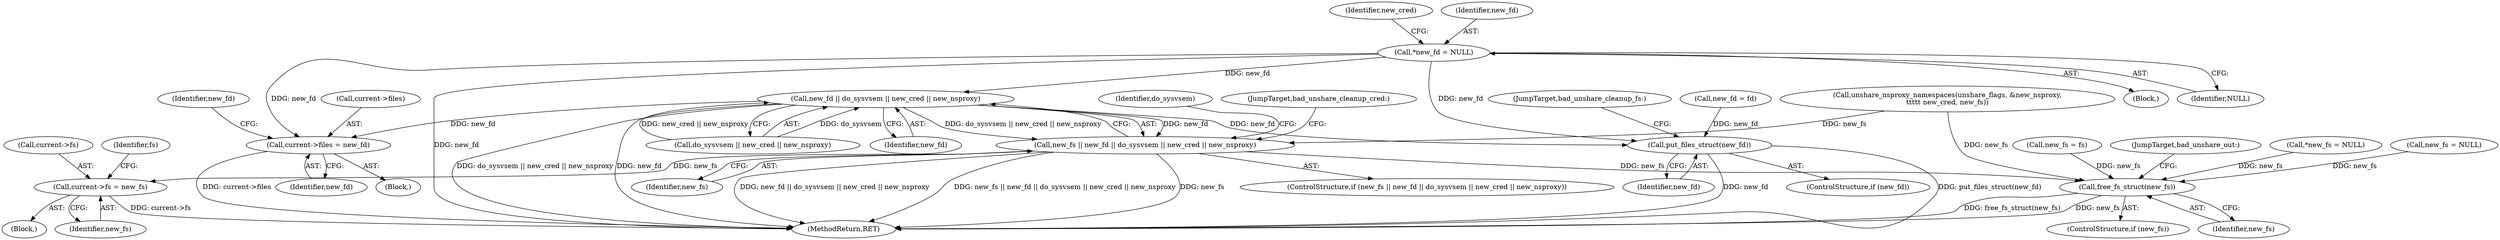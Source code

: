 digraph "0_linux_e66eded8309ebf679d3d3c1f5820d1f2ca332c71@pointer" {
"1000120" [label="(Call,*new_fd = NULL)"];
"1000230" [label="(Call,new_fd || do_sysvsem || new_cred || new_nsproxy)"];
"1000228" [label="(Call,new_fs || new_fd || do_sysvsem || new_cred || new_nsproxy)"];
"1000263" [label="(Call,current->fs = new_fs)"];
"1000324" [label="(Call,free_fs_struct(new_fs))"];
"1000293" [label="(Call,current->files = new_fd)"];
"1000319" [label="(Call,put_files_struct(new_fd))"];
"1000287" [label="(Block,)"];
"1000228" [label="(Call,new_fs || new_fd || do_sysvsem || new_cred || new_nsproxy)"];
"1000227" [label="(ControlStructure,if (new_fs || new_fd || do_sysvsem || new_cred || new_nsproxy))"];
"1000112" [label="(Block,)"];
"1000321" [label="(JumpTarget,bad_unshare_cleanup_fs:)"];
"1000229" [label="(Identifier,new_fs)"];
"1000325" [label="(Identifier,new_fs)"];
"1000122" [label="(Identifier,NULL)"];
"1000294" [label="(Call,current->files)"];
"1000320" [label="(Identifier,new_fd)"];
"1000293" [label="(Call,current->files = new_fd)"];
"1000271" [label="(Identifier,fs)"];
"1000322" [label="(ControlStructure,if (new_fs))"];
"1000120" [label="(Call,*new_fd = NULL)"];
"1000218" [label="(Call,unshare_nsproxy_namespaces(unshare_flags, &new_nsproxy,\n\t\t\t\t\t new_cred, new_fs))"];
"1000298" [label="(Call,new_fd = fd)"];
"1000311" [label="(JumpTarget,bad_unshare_cleanup_cred:)"];
"1000277" [label="(Call,new_fs = fs)"];
"1000239" [label="(Identifier,do_sysvsem)"];
"1000317" [label="(ControlStructure,if (new_fd))"];
"1000252" [label="(Block,)"];
"1000299" [label="(Identifier,new_fd)"];
"1000324" [label="(Call,free_fs_struct(new_fs))"];
"1000267" [label="(Identifier,new_fs)"];
"1000125" [label="(Identifier,new_cred)"];
"1000326" [label="(JumpTarget,bad_unshare_out:)"];
"1000329" [label="(MethodReturn,RET)"];
"1000232" [label="(Call,do_sysvsem || new_cred || new_nsproxy)"];
"1000264" [label="(Call,current->fs)"];
"1000115" [label="(Call,*new_fs = NULL)"];
"1000319" [label="(Call,put_files_struct(new_fd))"];
"1000231" [label="(Identifier,new_fd)"];
"1000121" [label="(Identifier,new_fd)"];
"1000230" [label="(Call,new_fd || do_sysvsem || new_cred || new_nsproxy)"];
"1000273" [label="(Call,new_fs = NULL)"];
"1000263" [label="(Call,current->fs = new_fs)"];
"1000297" [label="(Identifier,new_fd)"];
"1000120" -> "1000112"  [label="AST: "];
"1000120" -> "1000122"  [label="CFG: "];
"1000121" -> "1000120"  [label="AST: "];
"1000122" -> "1000120"  [label="AST: "];
"1000125" -> "1000120"  [label="CFG: "];
"1000120" -> "1000329"  [label="DDG: new_fd"];
"1000120" -> "1000230"  [label="DDG: new_fd"];
"1000120" -> "1000293"  [label="DDG: new_fd"];
"1000120" -> "1000319"  [label="DDG: new_fd"];
"1000230" -> "1000228"  [label="AST: "];
"1000230" -> "1000231"  [label="CFG: "];
"1000230" -> "1000232"  [label="CFG: "];
"1000231" -> "1000230"  [label="AST: "];
"1000232" -> "1000230"  [label="AST: "];
"1000228" -> "1000230"  [label="CFG: "];
"1000230" -> "1000329"  [label="DDG: new_fd"];
"1000230" -> "1000329"  [label="DDG: do_sysvsem || new_cred || new_nsproxy"];
"1000230" -> "1000228"  [label="DDG: new_fd"];
"1000230" -> "1000228"  [label="DDG: do_sysvsem || new_cred || new_nsproxy"];
"1000232" -> "1000230"  [label="DDG: do_sysvsem"];
"1000232" -> "1000230"  [label="DDG: new_cred || new_nsproxy"];
"1000230" -> "1000293"  [label="DDG: new_fd"];
"1000230" -> "1000319"  [label="DDG: new_fd"];
"1000228" -> "1000227"  [label="AST: "];
"1000228" -> "1000229"  [label="CFG: "];
"1000229" -> "1000228"  [label="AST: "];
"1000239" -> "1000228"  [label="CFG: "];
"1000311" -> "1000228"  [label="CFG: "];
"1000228" -> "1000329"  [label="DDG: new_fs || new_fd || do_sysvsem || new_cred || new_nsproxy"];
"1000228" -> "1000329"  [label="DDG: new_fs"];
"1000228" -> "1000329"  [label="DDG: new_fd || do_sysvsem || new_cred || new_nsproxy"];
"1000218" -> "1000228"  [label="DDG: new_fs"];
"1000228" -> "1000263"  [label="DDG: new_fs"];
"1000228" -> "1000324"  [label="DDG: new_fs"];
"1000263" -> "1000252"  [label="AST: "];
"1000263" -> "1000267"  [label="CFG: "];
"1000264" -> "1000263"  [label="AST: "];
"1000267" -> "1000263"  [label="AST: "];
"1000271" -> "1000263"  [label="CFG: "];
"1000263" -> "1000329"  [label="DDG: current->fs"];
"1000324" -> "1000322"  [label="AST: "];
"1000324" -> "1000325"  [label="CFG: "];
"1000325" -> "1000324"  [label="AST: "];
"1000326" -> "1000324"  [label="CFG: "];
"1000324" -> "1000329"  [label="DDG: free_fs_struct(new_fs)"];
"1000324" -> "1000329"  [label="DDG: new_fs"];
"1000218" -> "1000324"  [label="DDG: new_fs"];
"1000273" -> "1000324"  [label="DDG: new_fs"];
"1000277" -> "1000324"  [label="DDG: new_fs"];
"1000115" -> "1000324"  [label="DDG: new_fs"];
"1000293" -> "1000287"  [label="AST: "];
"1000293" -> "1000297"  [label="CFG: "];
"1000294" -> "1000293"  [label="AST: "];
"1000297" -> "1000293"  [label="AST: "];
"1000299" -> "1000293"  [label="CFG: "];
"1000293" -> "1000329"  [label="DDG: current->files"];
"1000319" -> "1000317"  [label="AST: "];
"1000319" -> "1000320"  [label="CFG: "];
"1000320" -> "1000319"  [label="AST: "];
"1000321" -> "1000319"  [label="CFG: "];
"1000319" -> "1000329"  [label="DDG: put_files_struct(new_fd)"];
"1000319" -> "1000329"  [label="DDG: new_fd"];
"1000298" -> "1000319"  [label="DDG: new_fd"];
}
